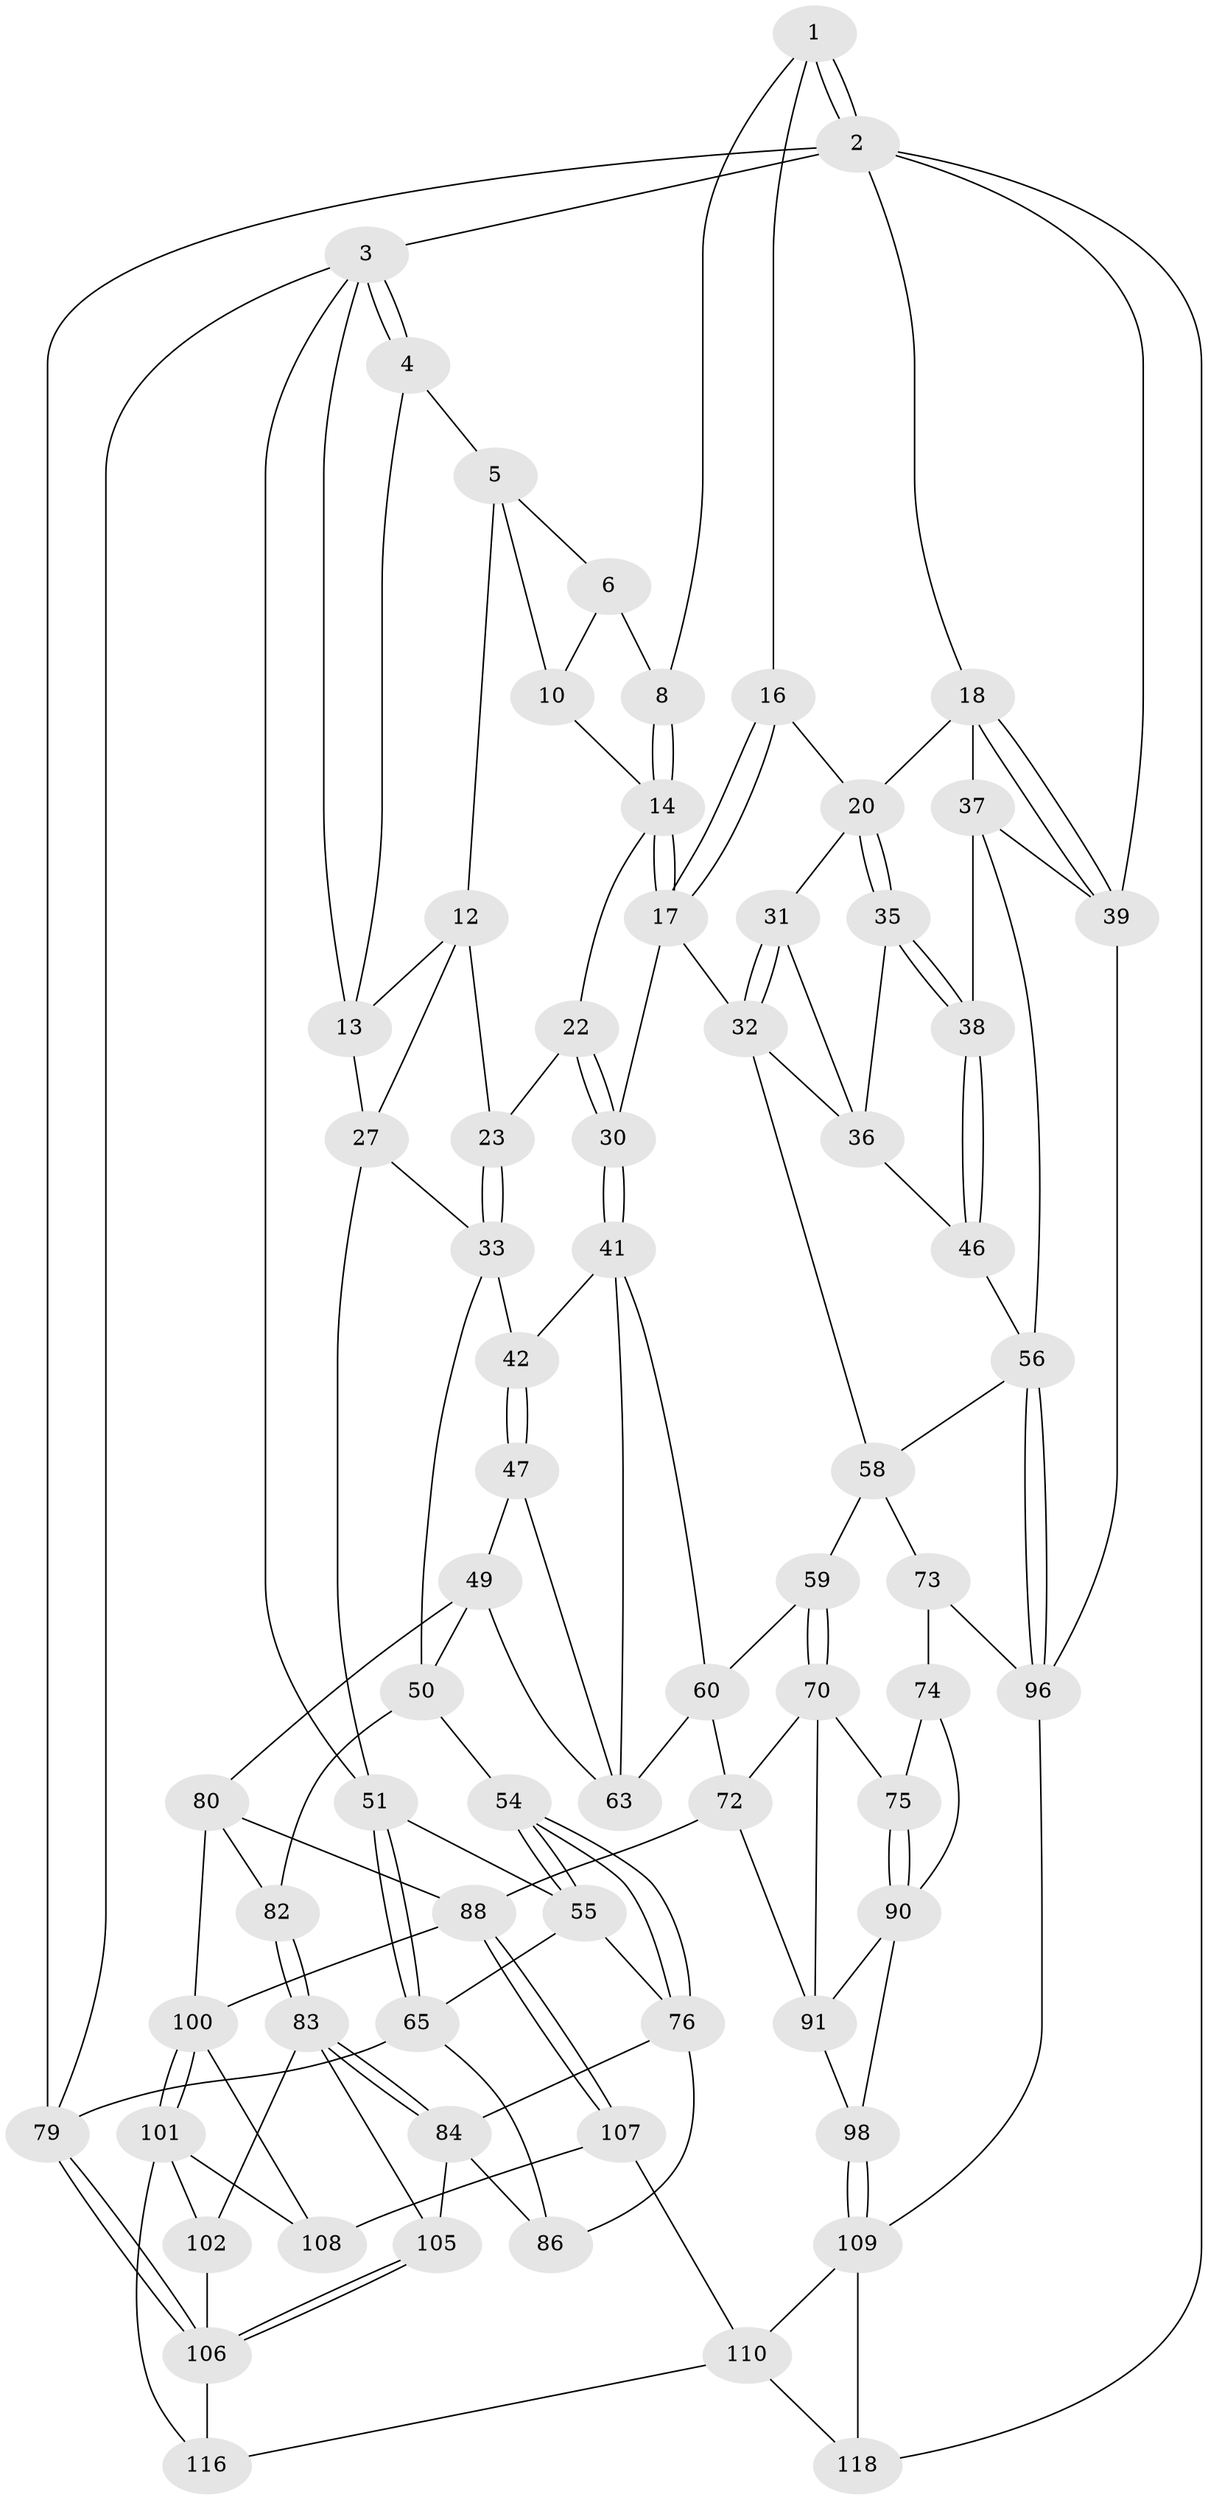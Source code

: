 // original degree distribution, {3: 0.01694915254237288, 5: 0.559322033898305, 6: 0.2033898305084746, 4: 0.22033898305084745}
// Generated by graph-tools (version 1.1) at 2025/11/02/27/25 16:11:53]
// undirected, 70 vertices, 154 edges
graph export_dot {
graph [start="1"]
  node [color=gray90,style=filled];
  1 [pos="+0.6879014118202056+0",super="+7"];
  2 [pos="+1+0",super="+68"];
  3 [pos="+0+0",super="+26"];
  4 [pos="+0+0"];
  5 [pos="+0.10713409565606066+0",super="+11"];
  6 [pos="+0.5649047440833542+0",super="+9"];
  8 [pos="+0.6590328319799019+0.15004232699606476"];
  10 [pos="+0.4434454294980792+0.11699616056110672"];
  12 [pos="+0.4022745697701864+0.1453200944929609",super="+24"];
  13 [pos="+0.20860324247580758+0.1505010666085034",super="+25"];
  14 [pos="+0.6170789276762179+0.19735423576209593",super="+15"];
  16 [pos="+0.7583388206115352+0.18689150229944584"];
  17 [pos="+0.6619258369404101+0.29373384940222763",super="+29"];
  18 [pos="+1+0",super="+19"];
  20 [pos="+1+0",super="+21"];
  22 [pos="+0.5396645004038483+0.3184711824641812"];
  23 [pos="+0.4630123719098876+0.2956871967536374"];
  27 [pos="+0.2886916571688085+0.32205741088164186",super="+28"];
  30 [pos="+0.5838760825719368+0.39053375905973875"];
  31 [pos="+0.7953398484466099+0.30173564592697005"];
  32 [pos="+0.7055428551362863+0.3808199798600802",super="+45"];
  33 [pos="+0.3883500313195085+0.35626190401912494",super="+34"];
  35 [pos="+0.8675917219354914+0.3606462577903674"];
  36 [pos="+0.8554677692382965+0.3571414404045263",super="+44"];
  37 [pos="+0.9486422192773436+0.3734861076469802",super="+40"];
  38 [pos="+0.8917082652366167+0.3800904325162119"];
  39 [pos="+1+0.6188271192033542",super="+69"];
  41 [pos="+0.5697443525334092+0.42482316516304075",super="+61"];
  42 [pos="+0.5238131089511858+0.43097441912060225",super="+43"];
  46 [pos="+0.900084378147289+0.49087287849667827"];
  47 [pos="+0.40066546191317404+0.48469804337822486",super="+48"];
  49 [pos="+0.3221438502794677+0.5701450859847096",super="+77"];
  50 [pos="+0.3026236385814744+0.5681997249810703",super="+53"];
  51 [pos="+0+0.38339218646568246",super="+52"];
  54 [pos="+0.28305010494157795+0.569697400845029"];
  55 [pos="+0.2022455863252753+0.48247869280790384",super="+64"];
  56 [pos="+1+0.6329246126966998",super="+57"];
  58 [pos="+0.735280176052089+0.562905109391972",super="+62"];
  59 [pos="+0.7139167206931377+0.5683708360027238"];
  60 [pos="+0.6319446521840734+0.5178450630630959",super="+66"];
  63 [pos="+0.5371676315716823+0.5368531805752734",super="+67"];
  65 [pos="+0+0.4602120108291903",super="+78"];
  70 [pos="+0.6415190292782508+0.6788332216792144",super="+71"];
  72 [pos="+0.5770614277044152+0.6813845203343619",super="+87"];
  73 [pos="+0.8659560387684206+0.6711866796480129",super="+95"];
  74 [pos="+0.8060058920367086+0.7139756383495162",super="+93"];
  75 [pos="+0.7802708114892953+0.7206231989166386"];
  76 [pos="+0.15898144507749484+0.6379903435391332",super="+85"];
  79 [pos="+0+1"];
  80 [pos="+0.4141800105106927+0.7552865000765222",super="+81"];
  82 [pos="+0.2831335720442966+0.7741969125918422"];
  83 [pos="+0.1955950737254587+0.7987659435542297",super="+103"];
  84 [pos="+0.18652185579815764+0.7901913812311362",super="+99"];
  86 [pos="+0.003227210656953771+0.7524085949463619"];
  88 [pos="+0.47364566674554437+0.827563874589689",super="+89"];
  90 [pos="+0.7193394223058508+0.7894376430513952",super="+94"];
  91 [pos="+0.6354118470501858+0.7292742469022659",super="+92"];
  96 [pos="+0.9196438716624125+0.8654051016933563",super="+97"];
  98 [pos="+0.6289825724686564+0.898710662531144"];
  100 [pos="+0.3273946910983334+0.8660232735941642",super="+104"];
  101 [pos="+0.3082735997473333+0.9166503286806982",super="+113"];
  102 [pos="+0.3055605383397798+0.9172570683087112"];
  105 [pos="+0.0794165888103305+1"];
  106 [pos="+0+1",super="+117"];
  107 [pos="+0.4697232328496904+0.8547020602056212",super="+111"];
  108 [pos="+0.39841912088891185+0.9044202018258983",super="+112"];
  109 [pos="+0.6274293982511407+0.9078575142263601",super="+114"];
  110 [pos="+0.5506883012664869+1",super="+115"];
  116 [pos="+0.4283222991130424+1"];
  118 [pos="+0.9719927686060129+1"];
  1 -- 2;
  1 -- 2;
  1 -- 8;
  1 -- 16;
  2 -- 3;
  2 -- 18;
  2 -- 79;
  2 -- 118;
  2 -- 39;
  3 -- 4;
  3 -- 4;
  3 -- 79;
  3 -- 51;
  3 -- 13;
  4 -- 5;
  4 -- 13;
  5 -- 6;
  5 -- 10;
  5 -- 12;
  6 -- 8;
  6 -- 10;
  8 -- 14;
  8 -- 14;
  10 -- 14;
  12 -- 13;
  12 -- 27;
  12 -- 23;
  13 -- 27;
  14 -- 17;
  14 -- 17;
  14 -- 22;
  16 -- 17;
  16 -- 17;
  16 -- 20;
  17 -- 32;
  17 -- 30;
  18 -- 39;
  18 -- 39;
  18 -- 20;
  18 -- 37;
  20 -- 35;
  20 -- 35;
  20 -- 31;
  22 -- 23;
  22 -- 30;
  22 -- 30;
  23 -- 33;
  23 -- 33;
  27 -- 51;
  27 -- 33;
  30 -- 41;
  30 -- 41;
  31 -- 32;
  31 -- 32;
  31 -- 36;
  32 -- 58;
  32 -- 36;
  33 -- 42;
  33 -- 50;
  35 -- 36;
  35 -- 38;
  35 -- 38;
  36 -- 46;
  37 -- 38;
  37 -- 56;
  37 -- 39;
  38 -- 46;
  38 -- 46;
  39 -- 96;
  41 -- 42;
  41 -- 60;
  41 -- 63;
  42 -- 47 [weight=2];
  42 -- 47;
  46 -- 56;
  47 -- 49;
  47 -- 63;
  49 -- 50;
  49 -- 80;
  49 -- 63;
  50 -- 82;
  50 -- 54;
  51 -- 65;
  51 -- 65;
  51 -- 55;
  54 -- 55;
  54 -- 55;
  54 -- 76;
  54 -- 76;
  55 -- 65;
  55 -- 76;
  56 -- 96;
  56 -- 96;
  56 -- 58;
  58 -- 59;
  58 -- 73;
  59 -- 60;
  59 -- 70;
  59 -- 70;
  60 -- 72;
  60 -- 63;
  65 -- 86;
  65 -- 79;
  70 -- 75;
  70 -- 72;
  70 -- 91;
  72 -- 91;
  72 -- 88;
  73 -- 74 [weight=2];
  73 -- 96;
  74 -- 75;
  74 -- 90;
  75 -- 90;
  75 -- 90;
  76 -- 84;
  76 -- 86;
  79 -- 106;
  79 -- 106;
  80 -- 82;
  80 -- 100;
  80 -- 88;
  82 -- 83;
  82 -- 83;
  83 -- 84;
  83 -- 84;
  83 -- 105;
  83 -- 102;
  84 -- 105;
  84 -- 86;
  88 -- 107;
  88 -- 107;
  88 -- 100;
  90 -- 91;
  90 -- 98;
  91 -- 98;
  96 -- 109;
  98 -- 109;
  98 -- 109;
  100 -- 101;
  100 -- 101;
  100 -- 108;
  101 -- 102;
  101 -- 116;
  101 -- 108;
  102 -- 106;
  105 -- 106;
  105 -- 106;
  106 -- 116;
  107 -- 108 [weight=2];
  107 -- 110;
  109 -- 110;
  109 -- 118;
  110 -- 118;
  110 -- 116;
}
